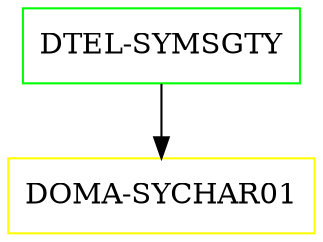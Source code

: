 digraph G {
  "DTEL-SYMSGTY" [shape=box,color=green];
  "DOMA-SYCHAR01" [shape=box,color=yellow,URL="./DOMA_SYCHAR01.html"];
  "DTEL-SYMSGTY" -> "DOMA-SYCHAR01";
}

